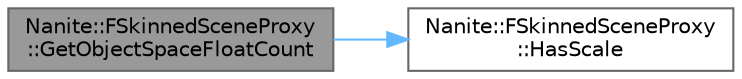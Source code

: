 digraph "Nanite::FSkinnedSceneProxy::GetObjectSpaceFloatCount"
{
 // INTERACTIVE_SVG=YES
 // LATEX_PDF_SIZE
  bgcolor="transparent";
  edge [fontname=Helvetica,fontsize=10,labelfontname=Helvetica,labelfontsize=10];
  node [fontname=Helvetica,fontsize=10,shape=box,height=0.2,width=0.4];
  rankdir="LR";
  Node1 [id="Node000001",label="Nanite::FSkinnedSceneProxy\l::GetObjectSpaceFloatCount",height=0.2,width=0.4,color="gray40", fillcolor="grey60", style="filled", fontcolor="black",tooltip=" "];
  Node1 -> Node2 [id="edge1_Node000001_Node000002",color="steelblue1",style="solid",tooltip=" "];
  Node2 [id="Node000002",label="Nanite::FSkinnedSceneProxy\l::HasScale",height=0.2,width=0.4,color="grey40", fillcolor="white", style="filled",URL="$d1/d7d/classNanite_1_1FSkinnedSceneProxy.html#a74854d0ce9c46e3a5c225b911fd22a56",tooltip=" "];
}
